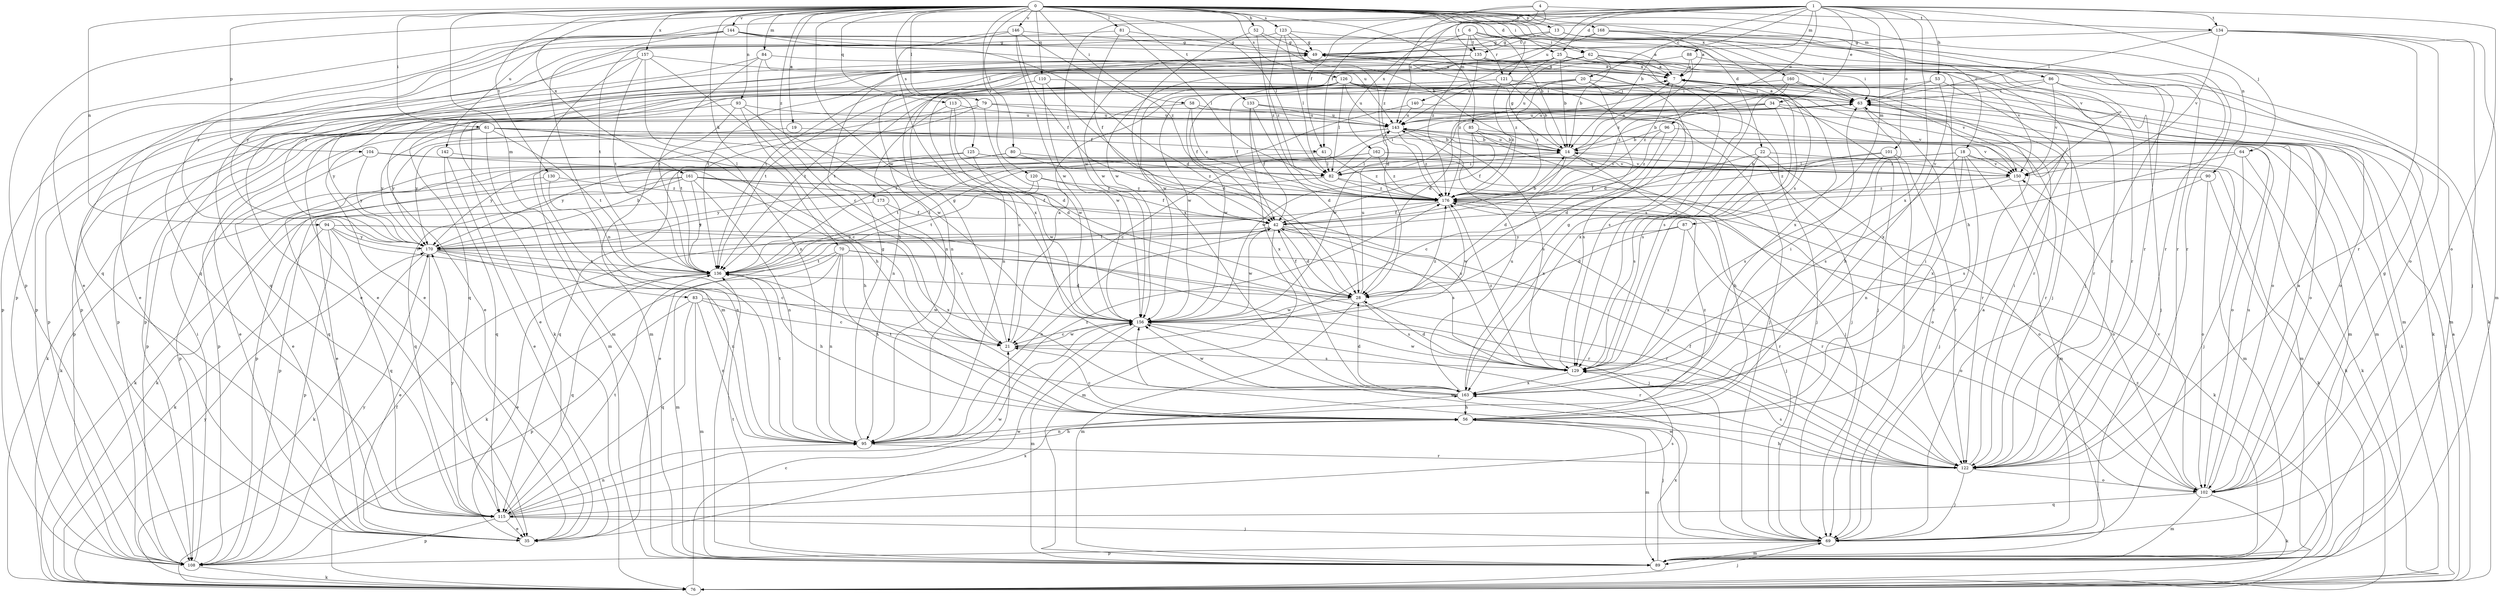 strict digraph  {
0;
1;
4;
6;
7;
13;
14;
18;
19;
20;
21;
22;
25;
28;
34;
35;
41;
42;
49;
52;
53;
56;
58;
61;
62;
63;
64;
69;
70;
76;
79;
80;
81;
82;
83;
84;
85;
86;
87;
88;
89;
90;
93;
94;
95;
96;
101;
102;
104;
108;
110;
113;
115;
120;
121;
122;
123;
125;
126;
129;
130;
133;
134;
135;
136;
140;
142;
143;
144;
146;
150;
156;
157;
160;
161;
162;
163;
168;
170;
173;
176;
0 -> 13  [label=b];
0 -> 18  [label=c];
0 -> 19  [label=c];
0 -> 22  [label=d];
0 -> 25  [label=d];
0 -> 52  [label=h];
0 -> 58  [label=i];
0 -> 61  [label=i];
0 -> 62  [label=i];
0 -> 70  [label=k];
0 -> 79  [label=l];
0 -> 80  [label=l];
0 -> 81  [label=l];
0 -> 82  [label=l];
0 -> 83  [label=m];
0 -> 84  [label=m];
0 -> 85  [label=m];
0 -> 86  [label=m];
0 -> 90  [label=n];
0 -> 93  [label=n];
0 -> 94  [label=n];
0 -> 104  [label=p];
0 -> 110  [label=q];
0 -> 113  [label=q];
0 -> 120  [label=r];
0 -> 121  [label=r];
0 -> 123  [label=s];
0 -> 125  [label=s];
0 -> 126  [label=s];
0 -> 129  [label=s];
0 -> 130  [label=t];
0 -> 133  [label=t];
0 -> 144  [label=v];
0 -> 146  [label=v];
0 -> 156  [label=w];
0 -> 157  [label=x];
0 -> 160  [label=x];
0 -> 161  [label=x];
0 -> 168  [label=y];
0 -> 173  [label=z];
1 -> 14  [label=b];
1 -> 20  [label=c];
1 -> 25  [label=d];
1 -> 34  [label=e];
1 -> 41  [label=f];
1 -> 53  [label=h];
1 -> 64  [label=j];
1 -> 87  [label=m];
1 -> 88  [label=m];
1 -> 96  [label=o];
1 -> 101  [label=o];
1 -> 102  [label=o];
1 -> 108  [label=p];
1 -> 134  [label=t];
1 -> 140  [label=u];
1 -> 142  [label=u];
1 -> 156  [label=w];
1 -> 162  [label=x];
1 -> 163  [label=x];
4 -> 41  [label=f];
4 -> 134  [label=t];
4 -> 135  [label=t];
4 -> 143  [label=u];
4 -> 176  [label=z];
6 -> 14  [label=b];
6 -> 62  [label=i];
6 -> 115  [label=q];
6 -> 121  [label=r];
6 -> 122  [label=r];
6 -> 135  [label=t];
6 -> 156  [label=w];
6 -> 176  [label=z];
7 -> 63  [label=i];
7 -> 89  [label=m];
7 -> 95  [label=n];
7 -> 108  [label=p];
7 -> 150  [label=v];
7 -> 176  [label=z];
13 -> 49  [label=g];
13 -> 56  [label=h];
13 -> 69  [label=j];
13 -> 122  [label=r];
13 -> 135  [label=t];
13 -> 170  [label=y];
14 -> 7  [label=a];
14 -> 28  [label=d];
14 -> 49  [label=g];
14 -> 56  [label=h];
14 -> 82  [label=l];
14 -> 89  [label=m];
14 -> 136  [label=t];
14 -> 143  [label=u];
14 -> 150  [label=v];
18 -> 69  [label=j];
18 -> 76  [label=k];
18 -> 89  [label=m];
18 -> 115  [label=q];
18 -> 129  [label=s];
18 -> 150  [label=v];
18 -> 163  [label=x];
18 -> 176  [label=z];
19 -> 41  [label=f];
19 -> 170  [label=y];
20 -> 28  [label=d];
20 -> 42  [label=f];
20 -> 63  [label=i];
20 -> 129  [label=s];
20 -> 136  [label=t];
20 -> 143  [label=u];
20 -> 176  [label=z];
21 -> 7  [label=a];
21 -> 49  [label=g];
21 -> 129  [label=s];
21 -> 156  [label=w];
22 -> 21  [label=c];
22 -> 122  [label=r];
22 -> 129  [label=s];
22 -> 150  [label=v];
22 -> 163  [label=x];
25 -> 7  [label=a];
25 -> 14  [label=b];
25 -> 35  [label=e];
25 -> 63  [label=i];
25 -> 95  [label=n];
25 -> 122  [label=r];
25 -> 136  [label=t];
25 -> 176  [label=z];
28 -> 42  [label=f];
28 -> 89  [label=m];
28 -> 129  [label=s];
28 -> 143  [label=u];
28 -> 156  [label=w];
34 -> 14  [label=b];
34 -> 89  [label=m];
34 -> 129  [label=s];
34 -> 143  [label=u];
34 -> 150  [label=v];
34 -> 156  [label=w];
35 -> 156  [label=w];
41 -> 82  [label=l];
41 -> 170  [label=y];
41 -> 176  [label=z];
42 -> 14  [label=b];
42 -> 28  [label=d];
42 -> 89  [label=m];
42 -> 95  [label=n];
42 -> 122  [label=r];
42 -> 129  [label=s];
42 -> 156  [label=w];
42 -> 170  [label=y];
49 -> 7  [label=a];
49 -> 35  [label=e];
49 -> 108  [label=p];
49 -> 150  [label=v];
52 -> 14  [label=b];
52 -> 49  [label=g];
52 -> 163  [label=x];
52 -> 176  [label=z];
53 -> 63  [label=i];
53 -> 122  [label=r];
53 -> 156  [label=w];
53 -> 163  [label=x];
56 -> 21  [label=c];
56 -> 63  [label=i];
56 -> 69  [label=j];
56 -> 89  [label=m];
56 -> 95  [label=n];
56 -> 176  [label=z];
58 -> 69  [label=j];
58 -> 143  [label=u];
58 -> 156  [label=w];
58 -> 170  [label=y];
58 -> 176  [label=z];
61 -> 14  [label=b];
61 -> 21  [label=c];
61 -> 28  [label=d];
61 -> 35  [label=e];
61 -> 76  [label=k];
61 -> 89  [label=m];
61 -> 108  [label=p];
61 -> 136  [label=t];
61 -> 150  [label=v];
61 -> 170  [label=y];
62 -> 7  [label=a];
62 -> 14  [label=b];
62 -> 63  [label=i];
62 -> 69  [label=j];
62 -> 108  [label=p];
62 -> 129  [label=s];
62 -> 143  [label=u];
62 -> 156  [label=w];
63 -> 7  [label=a];
63 -> 35  [label=e];
63 -> 56  [label=h];
63 -> 76  [label=k];
63 -> 102  [label=o];
63 -> 143  [label=u];
64 -> 69  [label=j];
64 -> 76  [label=k];
64 -> 82  [label=l];
64 -> 95  [label=n];
69 -> 7  [label=a];
69 -> 89  [label=m];
69 -> 108  [label=p];
69 -> 156  [label=w];
70 -> 56  [label=h];
70 -> 76  [label=k];
70 -> 89  [label=m];
70 -> 95  [label=n];
70 -> 102  [label=o];
70 -> 122  [label=r];
70 -> 136  [label=t];
76 -> 7  [label=a];
76 -> 21  [label=c];
76 -> 42  [label=f];
76 -> 63  [label=i];
76 -> 69  [label=j];
76 -> 170  [label=y];
79 -> 69  [label=j];
79 -> 89  [label=m];
79 -> 136  [label=t];
79 -> 143  [label=u];
79 -> 156  [label=w];
80 -> 76  [label=k];
80 -> 82  [label=l];
80 -> 170  [label=y];
80 -> 176  [label=z];
81 -> 42  [label=f];
81 -> 49  [label=g];
81 -> 82  [label=l];
81 -> 108  [label=p];
82 -> 63  [label=i];
82 -> 102  [label=o];
82 -> 170  [label=y];
82 -> 176  [label=z];
83 -> 21  [label=c];
83 -> 89  [label=m];
83 -> 95  [label=n];
83 -> 108  [label=p];
83 -> 115  [label=q];
83 -> 156  [label=w];
84 -> 7  [label=a];
84 -> 21  [label=c];
84 -> 35  [label=e];
84 -> 129  [label=s];
84 -> 136  [label=t];
85 -> 14  [label=b];
85 -> 42  [label=f];
85 -> 69  [label=j];
85 -> 102  [label=o];
85 -> 156  [label=w];
86 -> 63  [label=i];
86 -> 69  [label=j];
86 -> 89  [label=m];
86 -> 115  [label=q];
86 -> 150  [label=v];
87 -> 28  [label=d];
87 -> 122  [label=r];
87 -> 163  [label=x];
87 -> 170  [label=y];
88 -> 7  [label=a];
88 -> 95  [label=n];
88 -> 122  [label=r];
88 -> 176  [label=z];
89 -> 136  [label=t];
89 -> 163  [label=x];
89 -> 176  [label=z];
90 -> 76  [label=k];
90 -> 102  [label=o];
90 -> 129  [label=s];
90 -> 176  [label=z];
93 -> 56  [label=h];
93 -> 89  [label=m];
93 -> 108  [label=p];
93 -> 143  [label=u];
93 -> 156  [label=w];
94 -> 69  [label=j];
94 -> 76  [label=k];
94 -> 108  [label=p];
94 -> 115  [label=q];
94 -> 136  [label=t];
94 -> 163  [label=x];
94 -> 170  [label=y];
95 -> 49  [label=g];
95 -> 56  [label=h];
95 -> 122  [label=r];
95 -> 136  [label=t];
95 -> 176  [label=z];
96 -> 14  [label=b];
96 -> 28  [label=d];
96 -> 122  [label=r];
96 -> 176  [label=z];
101 -> 42  [label=f];
101 -> 69  [label=j];
101 -> 82  [label=l];
101 -> 122  [label=r];
101 -> 129  [label=s];
102 -> 7  [label=a];
102 -> 49  [label=g];
102 -> 76  [label=k];
102 -> 89  [label=m];
102 -> 115  [label=q];
102 -> 143  [label=u];
102 -> 150  [label=v];
104 -> 56  [label=h];
104 -> 82  [label=l];
104 -> 108  [label=p];
104 -> 170  [label=y];
108 -> 63  [label=i];
108 -> 76  [label=k];
108 -> 170  [label=y];
110 -> 28  [label=d];
110 -> 63  [label=i];
110 -> 136  [label=t];
110 -> 156  [label=w];
113 -> 21  [label=c];
113 -> 28  [label=d];
113 -> 95  [label=n];
113 -> 143  [label=u];
115 -> 35  [label=e];
115 -> 69  [label=j];
115 -> 95  [label=n];
115 -> 108  [label=p];
115 -> 129  [label=s];
115 -> 136  [label=t];
115 -> 156  [label=w];
115 -> 163  [label=x];
115 -> 170  [label=y];
120 -> 35  [label=e];
120 -> 42  [label=f];
120 -> 136  [label=t];
120 -> 176  [label=z];
121 -> 14  [label=b];
121 -> 35  [label=e];
121 -> 63  [label=i];
121 -> 108  [label=p];
121 -> 129  [label=s];
121 -> 176  [label=z];
122 -> 42  [label=f];
122 -> 56  [label=h];
122 -> 63  [label=i];
122 -> 69  [label=j];
122 -> 102  [label=o];
122 -> 129  [label=s];
122 -> 156  [label=w];
123 -> 7  [label=a];
123 -> 28  [label=d];
123 -> 49  [label=g];
123 -> 82  [label=l];
123 -> 170  [label=y];
123 -> 176  [label=z];
125 -> 35  [label=e];
125 -> 102  [label=o];
125 -> 115  [label=q];
125 -> 150  [label=v];
125 -> 156  [label=w];
126 -> 42  [label=f];
126 -> 63  [label=i];
126 -> 69  [label=j];
126 -> 76  [label=k];
126 -> 82  [label=l];
126 -> 102  [label=o];
126 -> 108  [label=p];
126 -> 122  [label=r];
126 -> 136  [label=t];
126 -> 143  [label=u];
129 -> 28  [label=d];
129 -> 156  [label=w];
129 -> 163  [label=x];
129 -> 176  [label=z];
130 -> 76  [label=k];
130 -> 95  [label=n];
130 -> 176  [label=z];
133 -> 28  [label=d];
133 -> 42  [label=f];
133 -> 69  [label=j];
133 -> 129  [label=s];
133 -> 143  [label=u];
133 -> 163  [label=x];
134 -> 49  [label=g];
134 -> 63  [label=i];
134 -> 69  [label=j];
134 -> 89  [label=m];
134 -> 102  [label=o];
134 -> 122  [label=r];
134 -> 150  [label=v];
135 -> 7  [label=a];
135 -> 35  [label=e];
135 -> 76  [label=k];
135 -> 115  [label=q];
135 -> 136  [label=t];
135 -> 163  [label=x];
135 -> 176  [label=z];
136 -> 28  [label=d];
136 -> 35  [label=e];
136 -> 56  [label=h];
136 -> 115  [label=q];
140 -> 89  [label=m];
140 -> 136  [label=t];
140 -> 143  [label=u];
142 -> 35  [label=e];
142 -> 115  [label=q];
142 -> 150  [label=v];
143 -> 14  [label=b];
143 -> 21  [label=c];
143 -> 108  [label=p];
143 -> 122  [label=r];
143 -> 129  [label=s];
143 -> 170  [label=y];
143 -> 176  [label=z];
144 -> 28  [label=d];
144 -> 35  [label=e];
144 -> 49  [label=g];
144 -> 95  [label=n];
144 -> 115  [label=q];
144 -> 122  [label=r];
144 -> 143  [label=u];
144 -> 170  [label=y];
146 -> 42  [label=f];
146 -> 49  [label=g];
146 -> 136  [label=t];
146 -> 156  [label=w];
146 -> 163  [label=x];
146 -> 176  [label=z];
150 -> 14  [label=b];
150 -> 35  [label=e];
150 -> 102  [label=o];
150 -> 176  [label=z];
156 -> 21  [label=c];
156 -> 89  [label=m];
156 -> 122  [label=r];
156 -> 176  [label=z];
157 -> 7  [label=a];
157 -> 56  [label=h];
157 -> 89  [label=m];
157 -> 95  [label=n];
157 -> 108  [label=p];
157 -> 136  [label=t];
160 -> 28  [label=d];
160 -> 63  [label=i];
160 -> 76  [label=k];
160 -> 102  [label=o];
160 -> 163  [label=x];
160 -> 176  [label=z];
161 -> 42  [label=f];
161 -> 76  [label=k];
161 -> 95  [label=n];
161 -> 108  [label=p];
161 -> 115  [label=q];
161 -> 129  [label=s];
161 -> 136  [label=t];
161 -> 176  [label=z];
162 -> 82  [label=l];
162 -> 89  [label=m];
162 -> 108  [label=p];
162 -> 136  [label=t];
162 -> 150  [label=v];
162 -> 176  [label=z];
163 -> 28  [label=d];
163 -> 49  [label=g];
163 -> 56  [label=h];
163 -> 63  [label=i];
163 -> 136  [label=t];
163 -> 143  [label=u];
163 -> 156  [label=w];
168 -> 7  [label=a];
168 -> 49  [label=g];
168 -> 122  [label=r];
168 -> 150  [label=v];
168 -> 156  [label=w];
170 -> 14  [label=b];
170 -> 21  [label=c];
170 -> 35  [label=e];
170 -> 76  [label=k];
170 -> 95  [label=n];
170 -> 122  [label=r];
170 -> 136  [label=t];
173 -> 21  [label=c];
173 -> 42  [label=f];
173 -> 170  [label=y];
176 -> 42  [label=f];
176 -> 69  [label=j];
176 -> 76  [label=k];
176 -> 136  [label=t];
176 -> 156  [label=w];
}
